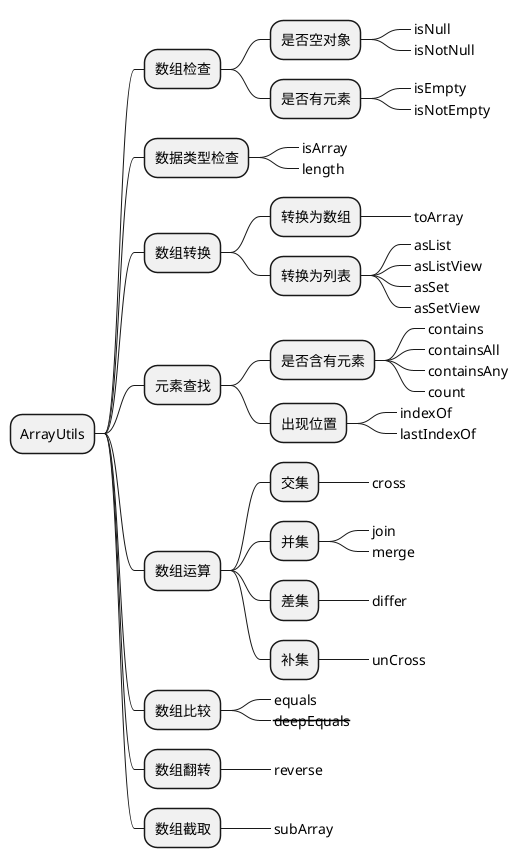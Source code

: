 @startmindmap

* ArrayUtils
** 数组检查
***  是否空对象
****_ isNull
****_ isNotNull
*** 是否有元素
****_ isEmpty
****_ isNotEmpty

** 数据类型检查
***_ isArray
***_ length


** 数组转换
*** 转换为数组
****_ toArray
*** 转换为列表
****_ asList
****_ asListView
****_ asSet
****_ asSetView

** 元素查找
*** 是否含有元素
****_ contains
****_ containsAll
****_ containsAny
****_ count
*** 出现位置
****_ indexOf
****_ lastIndexOf

** 数组运算
*** 交集
****_ cross
*** 并集
****_ join
****_ merge
*** 差集
****_ differ
*** 补集
****_ unCross

** 数组比较
***_ equals
***_ <del>deepEquals</del>

** 数组翻转
***_ reverse

** 数组截取
***_ subArray

@endmindmap